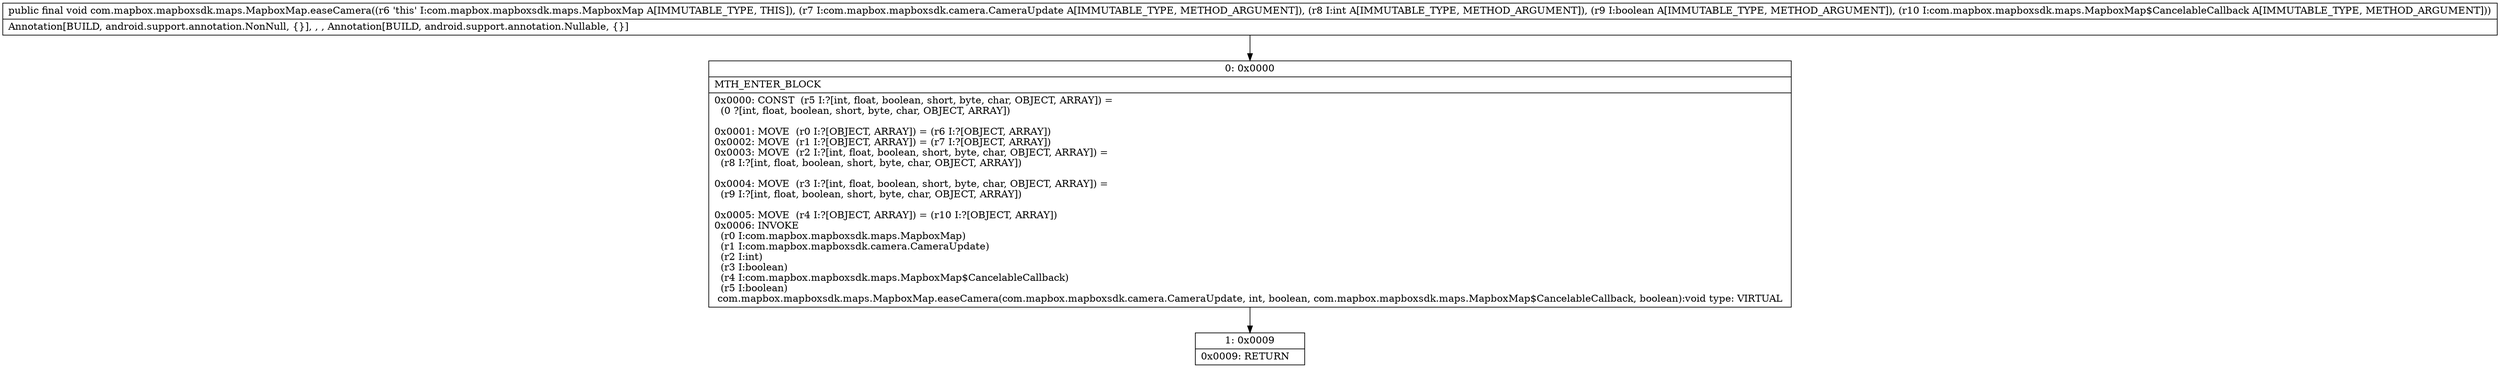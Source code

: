 digraph "CFG forcom.mapbox.mapboxsdk.maps.MapboxMap.easeCamera(Lcom\/mapbox\/mapboxsdk\/camera\/CameraUpdate;IZLcom\/mapbox\/mapboxsdk\/maps\/MapboxMap$CancelableCallback;)V" {
Node_0 [shape=record,label="{0\:\ 0x0000|MTH_ENTER_BLOCK\l|0x0000: CONST  (r5 I:?[int, float, boolean, short, byte, char, OBJECT, ARRAY]) = \l  (0 ?[int, float, boolean, short, byte, char, OBJECT, ARRAY])\l \l0x0001: MOVE  (r0 I:?[OBJECT, ARRAY]) = (r6 I:?[OBJECT, ARRAY]) \l0x0002: MOVE  (r1 I:?[OBJECT, ARRAY]) = (r7 I:?[OBJECT, ARRAY]) \l0x0003: MOVE  (r2 I:?[int, float, boolean, short, byte, char, OBJECT, ARRAY]) = \l  (r8 I:?[int, float, boolean, short, byte, char, OBJECT, ARRAY])\l \l0x0004: MOVE  (r3 I:?[int, float, boolean, short, byte, char, OBJECT, ARRAY]) = \l  (r9 I:?[int, float, boolean, short, byte, char, OBJECT, ARRAY])\l \l0x0005: MOVE  (r4 I:?[OBJECT, ARRAY]) = (r10 I:?[OBJECT, ARRAY]) \l0x0006: INVOKE  \l  (r0 I:com.mapbox.mapboxsdk.maps.MapboxMap)\l  (r1 I:com.mapbox.mapboxsdk.camera.CameraUpdate)\l  (r2 I:int)\l  (r3 I:boolean)\l  (r4 I:com.mapbox.mapboxsdk.maps.MapboxMap$CancelableCallback)\l  (r5 I:boolean)\l com.mapbox.mapboxsdk.maps.MapboxMap.easeCamera(com.mapbox.mapboxsdk.camera.CameraUpdate, int, boolean, com.mapbox.mapboxsdk.maps.MapboxMap$CancelableCallback, boolean):void type: VIRTUAL \l}"];
Node_1 [shape=record,label="{1\:\ 0x0009|0x0009: RETURN   \l}"];
MethodNode[shape=record,label="{public final void com.mapbox.mapboxsdk.maps.MapboxMap.easeCamera((r6 'this' I:com.mapbox.mapboxsdk.maps.MapboxMap A[IMMUTABLE_TYPE, THIS]), (r7 I:com.mapbox.mapboxsdk.camera.CameraUpdate A[IMMUTABLE_TYPE, METHOD_ARGUMENT]), (r8 I:int A[IMMUTABLE_TYPE, METHOD_ARGUMENT]), (r9 I:boolean A[IMMUTABLE_TYPE, METHOD_ARGUMENT]), (r10 I:com.mapbox.mapboxsdk.maps.MapboxMap$CancelableCallback A[IMMUTABLE_TYPE, METHOD_ARGUMENT]))  | Annotation[BUILD, android.support.annotation.NonNull, \{\}], , , Annotation[BUILD, android.support.annotation.Nullable, \{\}]\l}"];
MethodNode -> Node_0;
Node_0 -> Node_1;
}

